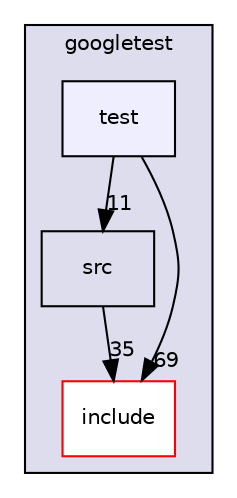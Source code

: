 digraph "build/_deps/googletest-src/googletest/test" {
  compound=true
  node [ fontsize="10", fontname="Helvetica"];
  edge [ labelfontsize="10", labelfontname="Helvetica"];
  subgraph clusterdir_001a0f336d1d0a6c17b1be78e41a6b36 {
    graph [ bgcolor="#ddddee", pencolor="black", label="googletest" fontname="Helvetica", fontsize="10", URL="dir_001a0f336d1d0a6c17b1be78e41a6b36.html"]
  dir_2ff1440f97469bf36508254a43fb786f [shape=box label="src" URL="dir_2ff1440f97469bf36508254a43fb786f.html"];
  dir_65c2869a7074b008415232db837a30d1 [shape=box label="include" fillcolor="white" style="filled" color="red" URL="dir_65c2869a7074b008415232db837a30d1.html"];
  dir_cb072f4503dba82e502f4960a5c45088 [shape=box, label="test", style="filled", fillcolor="#eeeeff", pencolor="black", URL="dir_cb072f4503dba82e502f4960a5c45088.html"];
  }
  dir_2ff1440f97469bf36508254a43fb786f->dir_65c2869a7074b008415232db837a30d1 [headlabel="35", labeldistance=1.5 headhref="dir_000093_000071.html"];
  dir_cb072f4503dba82e502f4960a5c45088->dir_2ff1440f97469bf36508254a43fb786f [headlabel="11", labeldistance=1.5 headhref="dir_000094_000093.html"];
  dir_cb072f4503dba82e502f4960a5c45088->dir_65c2869a7074b008415232db837a30d1 [headlabel="69", labeldistance=1.5 headhref="dir_000094_000071.html"];
}
